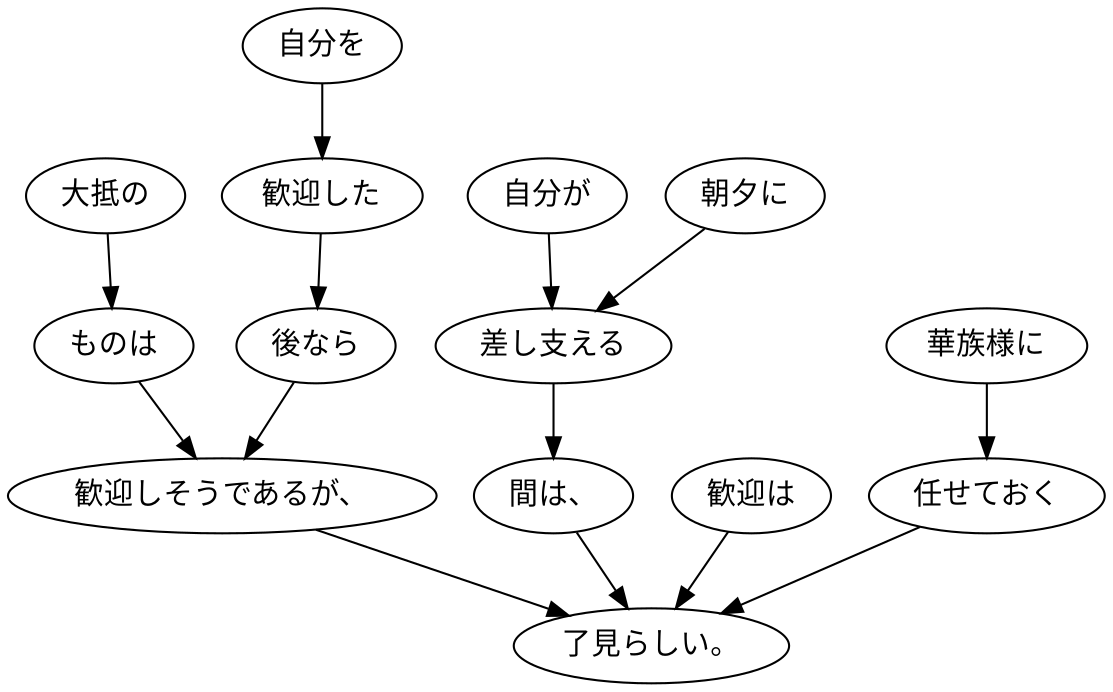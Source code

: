 digraph graph5768 {
	node0 [label="自分を"];
	node1 [label="歓迎した"];
	node2 [label="後なら"];
	node3 [label="大抵の"];
	node4 [label="ものは"];
	node5 [label="歓迎しそうであるが、"];
	node6 [label="自分が"];
	node7 [label="朝夕に"];
	node8 [label="差し支える"];
	node9 [label="間は、"];
	node10 [label="歓迎は"];
	node11 [label="華族様に"];
	node12 [label="任せておく"];
	node13 [label="了見らしい。"];
	node0 -> node1;
	node1 -> node2;
	node2 -> node5;
	node3 -> node4;
	node4 -> node5;
	node5 -> node13;
	node6 -> node8;
	node7 -> node8;
	node8 -> node9;
	node9 -> node13;
	node10 -> node13;
	node11 -> node12;
	node12 -> node13;
}
